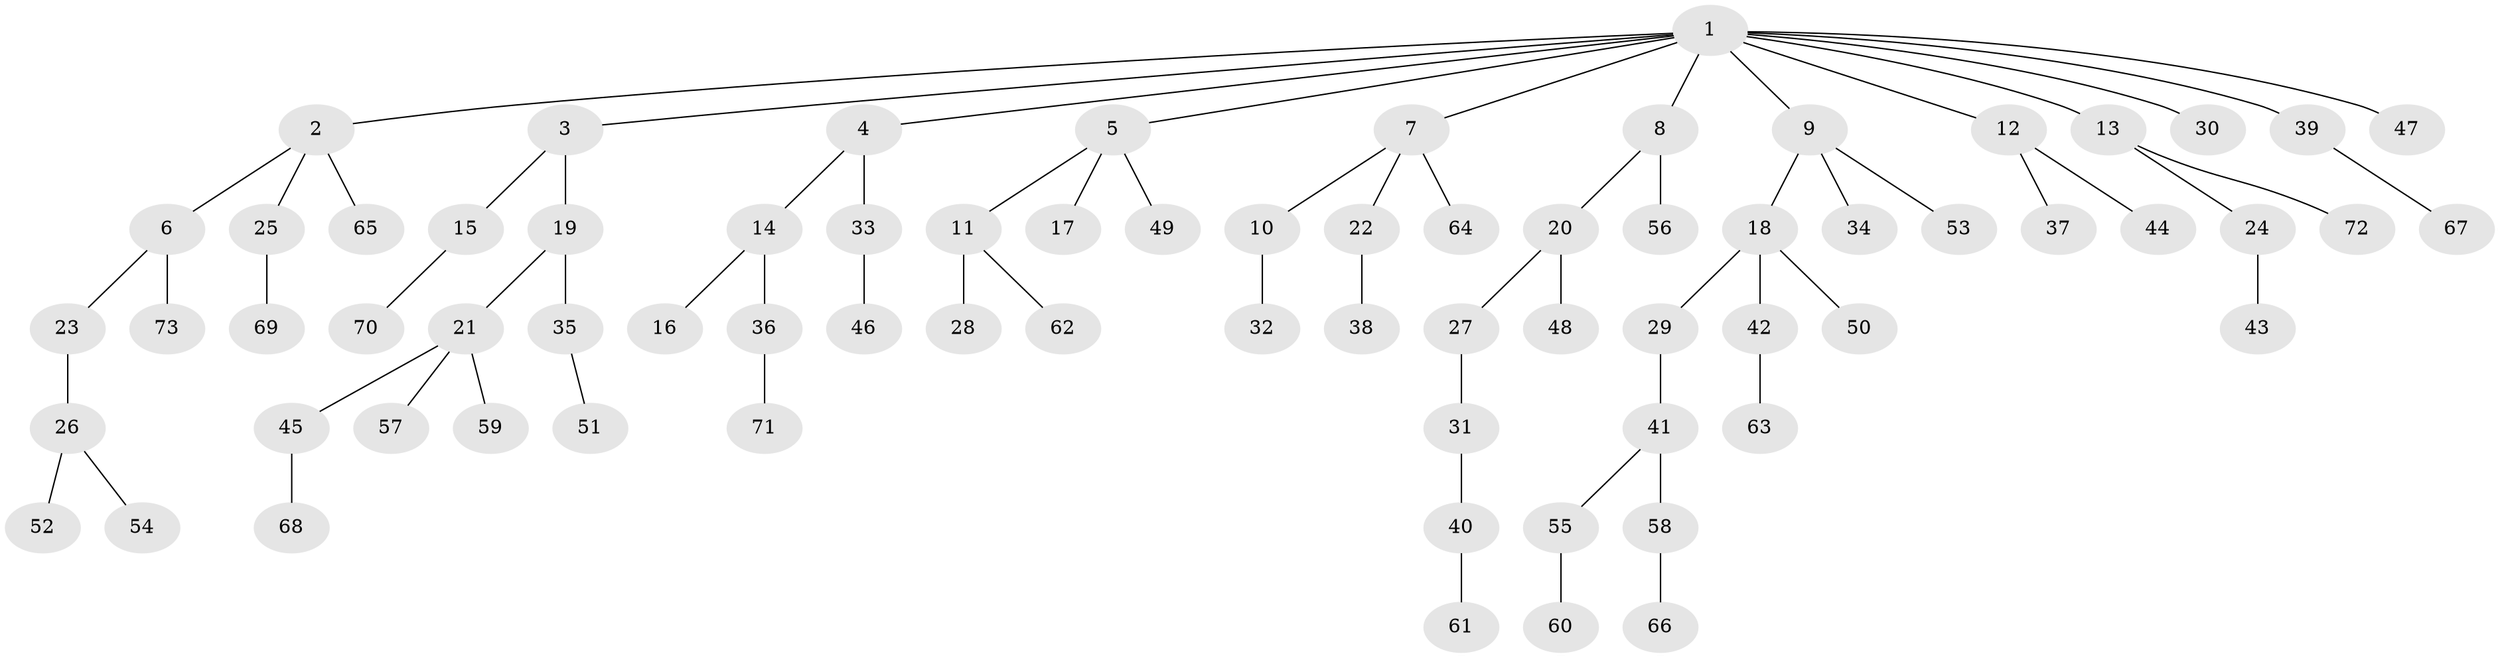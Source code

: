 // Generated by graph-tools (version 1.1) at 2025/15/03/09/25 04:15:23]
// undirected, 73 vertices, 72 edges
graph export_dot {
graph [start="1"]
  node [color=gray90,style=filled];
  1;
  2;
  3;
  4;
  5;
  6;
  7;
  8;
  9;
  10;
  11;
  12;
  13;
  14;
  15;
  16;
  17;
  18;
  19;
  20;
  21;
  22;
  23;
  24;
  25;
  26;
  27;
  28;
  29;
  30;
  31;
  32;
  33;
  34;
  35;
  36;
  37;
  38;
  39;
  40;
  41;
  42;
  43;
  44;
  45;
  46;
  47;
  48;
  49;
  50;
  51;
  52;
  53;
  54;
  55;
  56;
  57;
  58;
  59;
  60;
  61;
  62;
  63;
  64;
  65;
  66;
  67;
  68;
  69;
  70;
  71;
  72;
  73;
  1 -- 2;
  1 -- 3;
  1 -- 4;
  1 -- 5;
  1 -- 7;
  1 -- 8;
  1 -- 9;
  1 -- 12;
  1 -- 13;
  1 -- 30;
  1 -- 39;
  1 -- 47;
  2 -- 6;
  2 -- 25;
  2 -- 65;
  3 -- 15;
  3 -- 19;
  4 -- 14;
  4 -- 33;
  5 -- 11;
  5 -- 17;
  5 -- 49;
  6 -- 23;
  6 -- 73;
  7 -- 10;
  7 -- 22;
  7 -- 64;
  8 -- 20;
  8 -- 56;
  9 -- 18;
  9 -- 34;
  9 -- 53;
  10 -- 32;
  11 -- 28;
  11 -- 62;
  12 -- 37;
  12 -- 44;
  13 -- 24;
  13 -- 72;
  14 -- 16;
  14 -- 36;
  15 -- 70;
  18 -- 29;
  18 -- 42;
  18 -- 50;
  19 -- 21;
  19 -- 35;
  20 -- 27;
  20 -- 48;
  21 -- 45;
  21 -- 57;
  21 -- 59;
  22 -- 38;
  23 -- 26;
  24 -- 43;
  25 -- 69;
  26 -- 52;
  26 -- 54;
  27 -- 31;
  29 -- 41;
  31 -- 40;
  33 -- 46;
  35 -- 51;
  36 -- 71;
  39 -- 67;
  40 -- 61;
  41 -- 55;
  41 -- 58;
  42 -- 63;
  45 -- 68;
  55 -- 60;
  58 -- 66;
}
